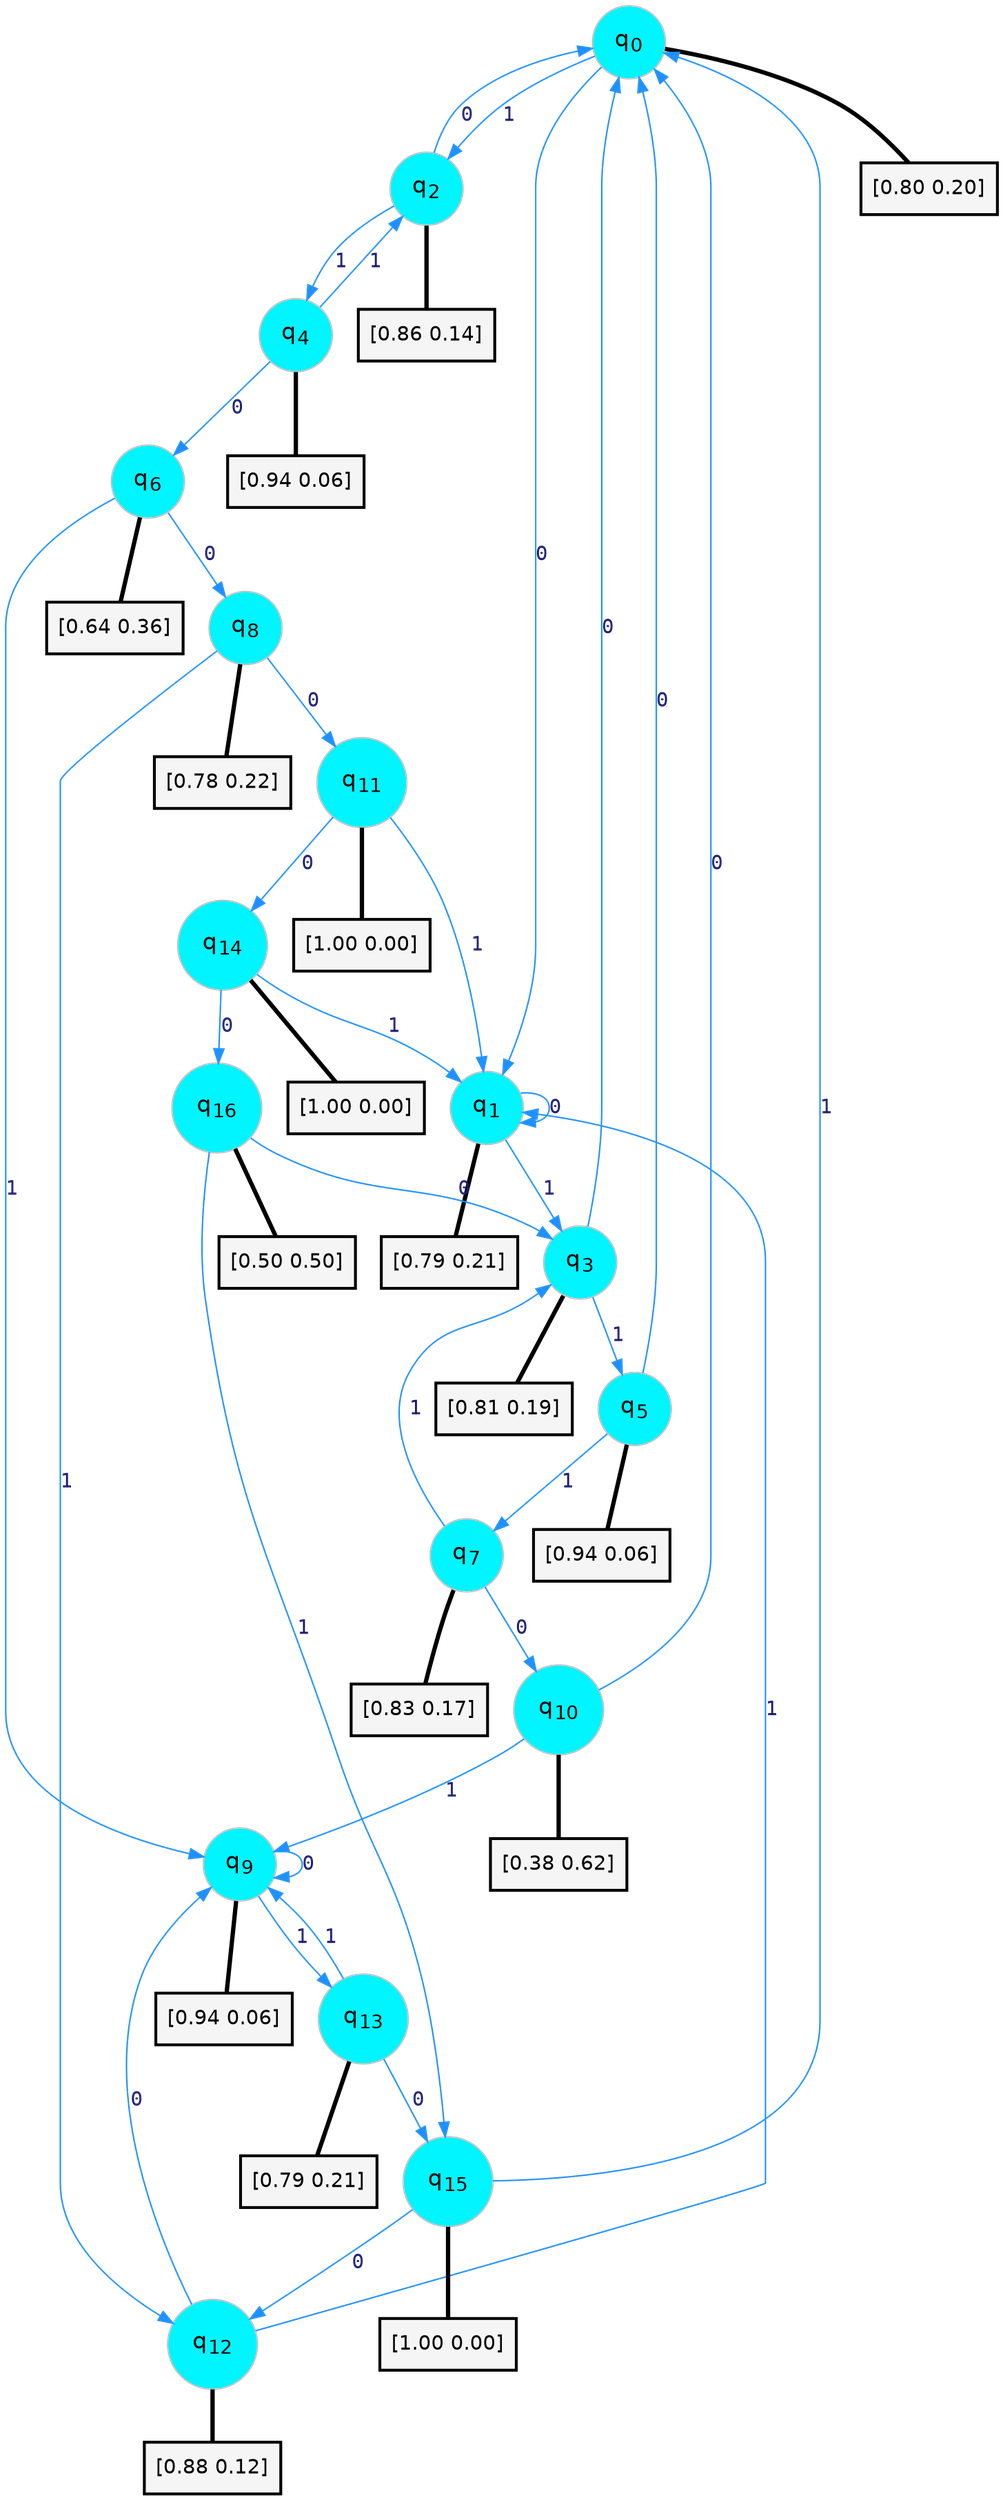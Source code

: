 digraph G {
graph [
bgcolor=transparent, dpi=300, rankdir=TD, size="40,25"];
node [
color=gray, fillcolor=turquoise1, fontcolor=black, fontname=Helvetica, fontsize=16, fontweight=bold, shape=circle, style=filled];
edge [
arrowsize=1, color=dodgerblue1, fontcolor=midnightblue, fontname=courier, fontweight=bold, penwidth=1, style=solid, weight=20];
0[label=<q<SUB>0</SUB>>];
1[label=<q<SUB>1</SUB>>];
2[label=<q<SUB>2</SUB>>];
3[label=<q<SUB>3</SUB>>];
4[label=<q<SUB>4</SUB>>];
5[label=<q<SUB>5</SUB>>];
6[label=<q<SUB>6</SUB>>];
7[label=<q<SUB>7</SUB>>];
8[label=<q<SUB>8</SUB>>];
9[label=<q<SUB>9</SUB>>];
10[label=<q<SUB>10</SUB>>];
11[label=<q<SUB>11</SUB>>];
12[label=<q<SUB>12</SUB>>];
13[label=<q<SUB>13</SUB>>];
14[label=<q<SUB>14</SUB>>];
15[label=<q<SUB>15</SUB>>];
16[label=<q<SUB>16</SUB>>];
17[label="[0.80 0.20]", shape=box,fontcolor=black, fontname=Helvetica, fontsize=14, penwidth=2, fillcolor=whitesmoke,color=black];
18[label="[0.79 0.21]", shape=box,fontcolor=black, fontname=Helvetica, fontsize=14, penwidth=2, fillcolor=whitesmoke,color=black];
19[label="[0.86 0.14]", shape=box,fontcolor=black, fontname=Helvetica, fontsize=14, penwidth=2, fillcolor=whitesmoke,color=black];
20[label="[0.81 0.19]", shape=box,fontcolor=black, fontname=Helvetica, fontsize=14, penwidth=2, fillcolor=whitesmoke,color=black];
21[label="[0.94 0.06]", shape=box,fontcolor=black, fontname=Helvetica, fontsize=14, penwidth=2, fillcolor=whitesmoke,color=black];
22[label="[0.94 0.06]", shape=box,fontcolor=black, fontname=Helvetica, fontsize=14, penwidth=2, fillcolor=whitesmoke,color=black];
23[label="[0.64 0.36]", shape=box,fontcolor=black, fontname=Helvetica, fontsize=14, penwidth=2, fillcolor=whitesmoke,color=black];
24[label="[0.83 0.17]", shape=box,fontcolor=black, fontname=Helvetica, fontsize=14, penwidth=2, fillcolor=whitesmoke,color=black];
25[label="[0.78 0.22]", shape=box,fontcolor=black, fontname=Helvetica, fontsize=14, penwidth=2, fillcolor=whitesmoke,color=black];
26[label="[0.94 0.06]", shape=box,fontcolor=black, fontname=Helvetica, fontsize=14, penwidth=2, fillcolor=whitesmoke,color=black];
27[label="[0.38 0.62]", shape=box,fontcolor=black, fontname=Helvetica, fontsize=14, penwidth=2, fillcolor=whitesmoke,color=black];
28[label="[1.00 0.00]", shape=box,fontcolor=black, fontname=Helvetica, fontsize=14, penwidth=2, fillcolor=whitesmoke,color=black];
29[label="[0.88 0.12]", shape=box,fontcolor=black, fontname=Helvetica, fontsize=14, penwidth=2, fillcolor=whitesmoke,color=black];
30[label="[0.79 0.21]", shape=box,fontcolor=black, fontname=Helvetica, fontsize=14, penwidth=2, fillcolor=whitesmoke,color=black];
31[label="[1.00 0.00]", shape=box,fontcolor=black, fontname=Helvetica, fontsize=14, penwidth=2, fillcolor=whitesmoke,color=black];
32[label="[1.00 0.00]", shape=box,fontcolor=black, fontname=Helvetica, fontsize=14, penwidth=2, fillcolor=whitesmoke,color=black];
33[label="[0.50 0.50]", shape=box,fontcolor=black, fontname=Helvetica, fontsize=14, penwidth=2, fillcolor=whitesmoke,color=black];
0->1 [label=0];
0->2 [label=1];
0->17 [arrowhead=none, penwidth=3,color=black];
1->1 [label=0];
1->3 [label=1];
1->18 [arrowhead=none, penwidth=3,color=black];
2->0 [label=0];
2->4 [label=1];
2->19 [arrowhead=none, penwidth=3,color=black];
3->0 [label=0];
3->5 [label=1];
3->20 [arrowhead=none, penwidth=3,color=black];
4->6 [label=0];
4->2 [label=1];
4->21 [arrowhead=none, penwidth=3,color=black];
5->0 [label=0];
5->7 [label=1];
5->22 [arrowhead=none, penwidth=3,color=black];
6->8 [label=0];
6->9 [label=1];
6->23 [arrowhead=none, penwidth=3,color=black];
7->10 [label=0];
7->3 [label=1];
7->24 [arrowhead=none, penwidth=3,color=black];
8->11 [label=0];
8->12 [label=1];
8->25 [arrowhead=none, penwidth=3,color=black];
9->9 [label=0];
9->13 [label=1];
9->26 [arrowhead=none, penwidth=3,color=black];
10->0 [label=0];
10->9 [label=1];
10->27 [arrowhead=none, penwidth=3,color=black];
11->14 [label=0];
11->1 [label=1];
11->28 [arrowhead=none, penwidth=3,color=black];
12->9 [label=0];
12->1 [label=1];
12->29 [arrowhead=none, penwidth=3,color=black];
13->15 [label=0];
13->9 [label=1];
13->30 [arrowhead=none, penwidth=3,color=black];
14->16 [label=0];
14->1 [label=1];
14->31 [arrowhead=none, penwidth=3,color=black];
15->12 [label=0];
15->0 [label=1];
15->32 [arrowhead=none, penwidth=3,color=black];
16->3 [label=0];
16->15 [label=1];
16->33 [arrowhead=none, penwidth=3,color=black];
}
